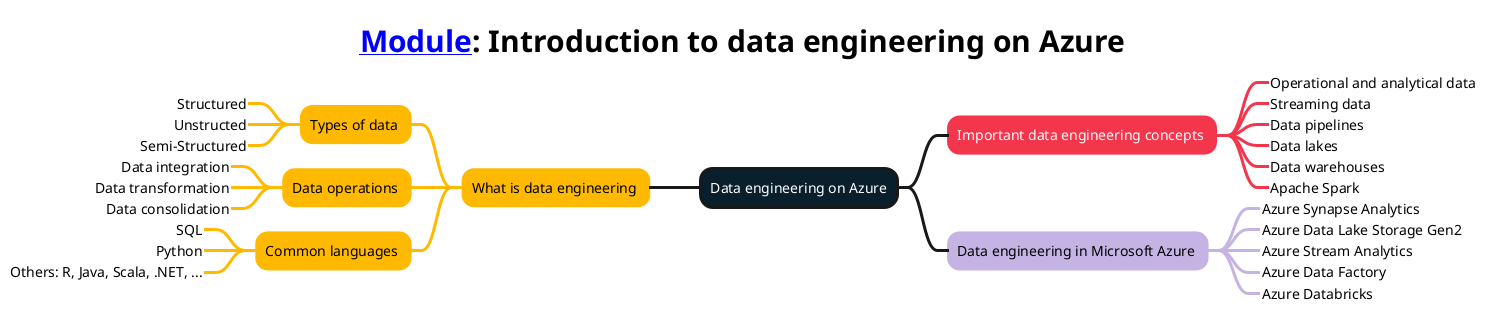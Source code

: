 @startmindmap
<style>
title {
        FontSize 30
        FontColor #000000
    }
mindmapDiagram {
    :depth(0) {
        BackgroundColor #091f2c
        FontColor #ffffff
        LineThickness 3.0
    }
    .topic1 {
        BackgroundColor #ffb900
        LineColor #ffb900
        LineThickness 3.0
        FontColor #000000
    }
    .topic2 {
        BackgroundColor #f4364c
        LineColor #f4364c
        LineThickness 3.0
        FontColor #ffffff
    }
    .topic3 {
        BackgroundColor #c5b4e3
        LineColor #c5b4e3
        LineThickness 3.0
        FontColor #000000
    }
    .topic4 {
        BackgroundColor #e1d3c7
        LineColor #e1d3c7
        LineThickness 3.0
        FontColor #000000
    }
    .topic5 {
        BackgroundColor #07641d
        LineColor #07641d
        LineThickness 3.0
        FontColor #ffffff
    }
}
</style>
title [[https://learn.microsoft.com/training/modules/introduction-to-data-engineering-azure/ Module]]: Introduction to data engineering on Azure 
+ Data engineering on Azure
-- What is data engineering <<topic1>>
--- Types of data <<topic1>>
----_ Structured
----_ Unstructed
----_ Semi-Structured
--- Data operations <<topic1>>
----_ Data integration
----_ Data transformation
----_ Data consolidation
--- Common languages <<topic1>>
----_ SQL
----_ Python
----_ Others: R, Java, Scala, .NET, ...
++ Important data engineering concepts <<topic2>>
+++_ Operational and analytical data
+++_ Streaming data
+++_ Data pipelines
+++_ Data lakes
+++_ Data warehouses
+++_ Apache Spark
++ Data engineering in Microsoft Azure <<topic3>>
+++_ Azure Synapse Analytics
+++_ Azure Data Lake Storage Gen2
+++_ Azure Stream Analytics
+++_ Azure Data Factory
+++_ Azure Databricks
@endmindmap